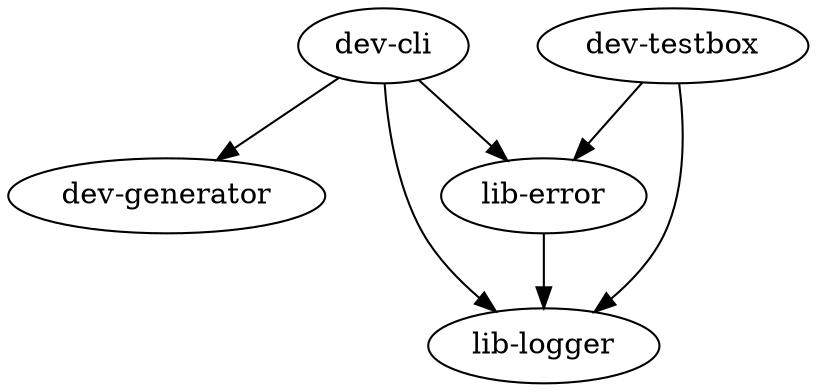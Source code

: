 digraph {
  <dev-cli> -> <dev-generator>
  <dev-cli> -> <lib-logger>
  <dev-testbox> -> <lib-logger>
  <dev-cli> -> <lib-error>
  <dev-testbox> -> <lib-error>
  <lib-error> -> <lib-logger>
}